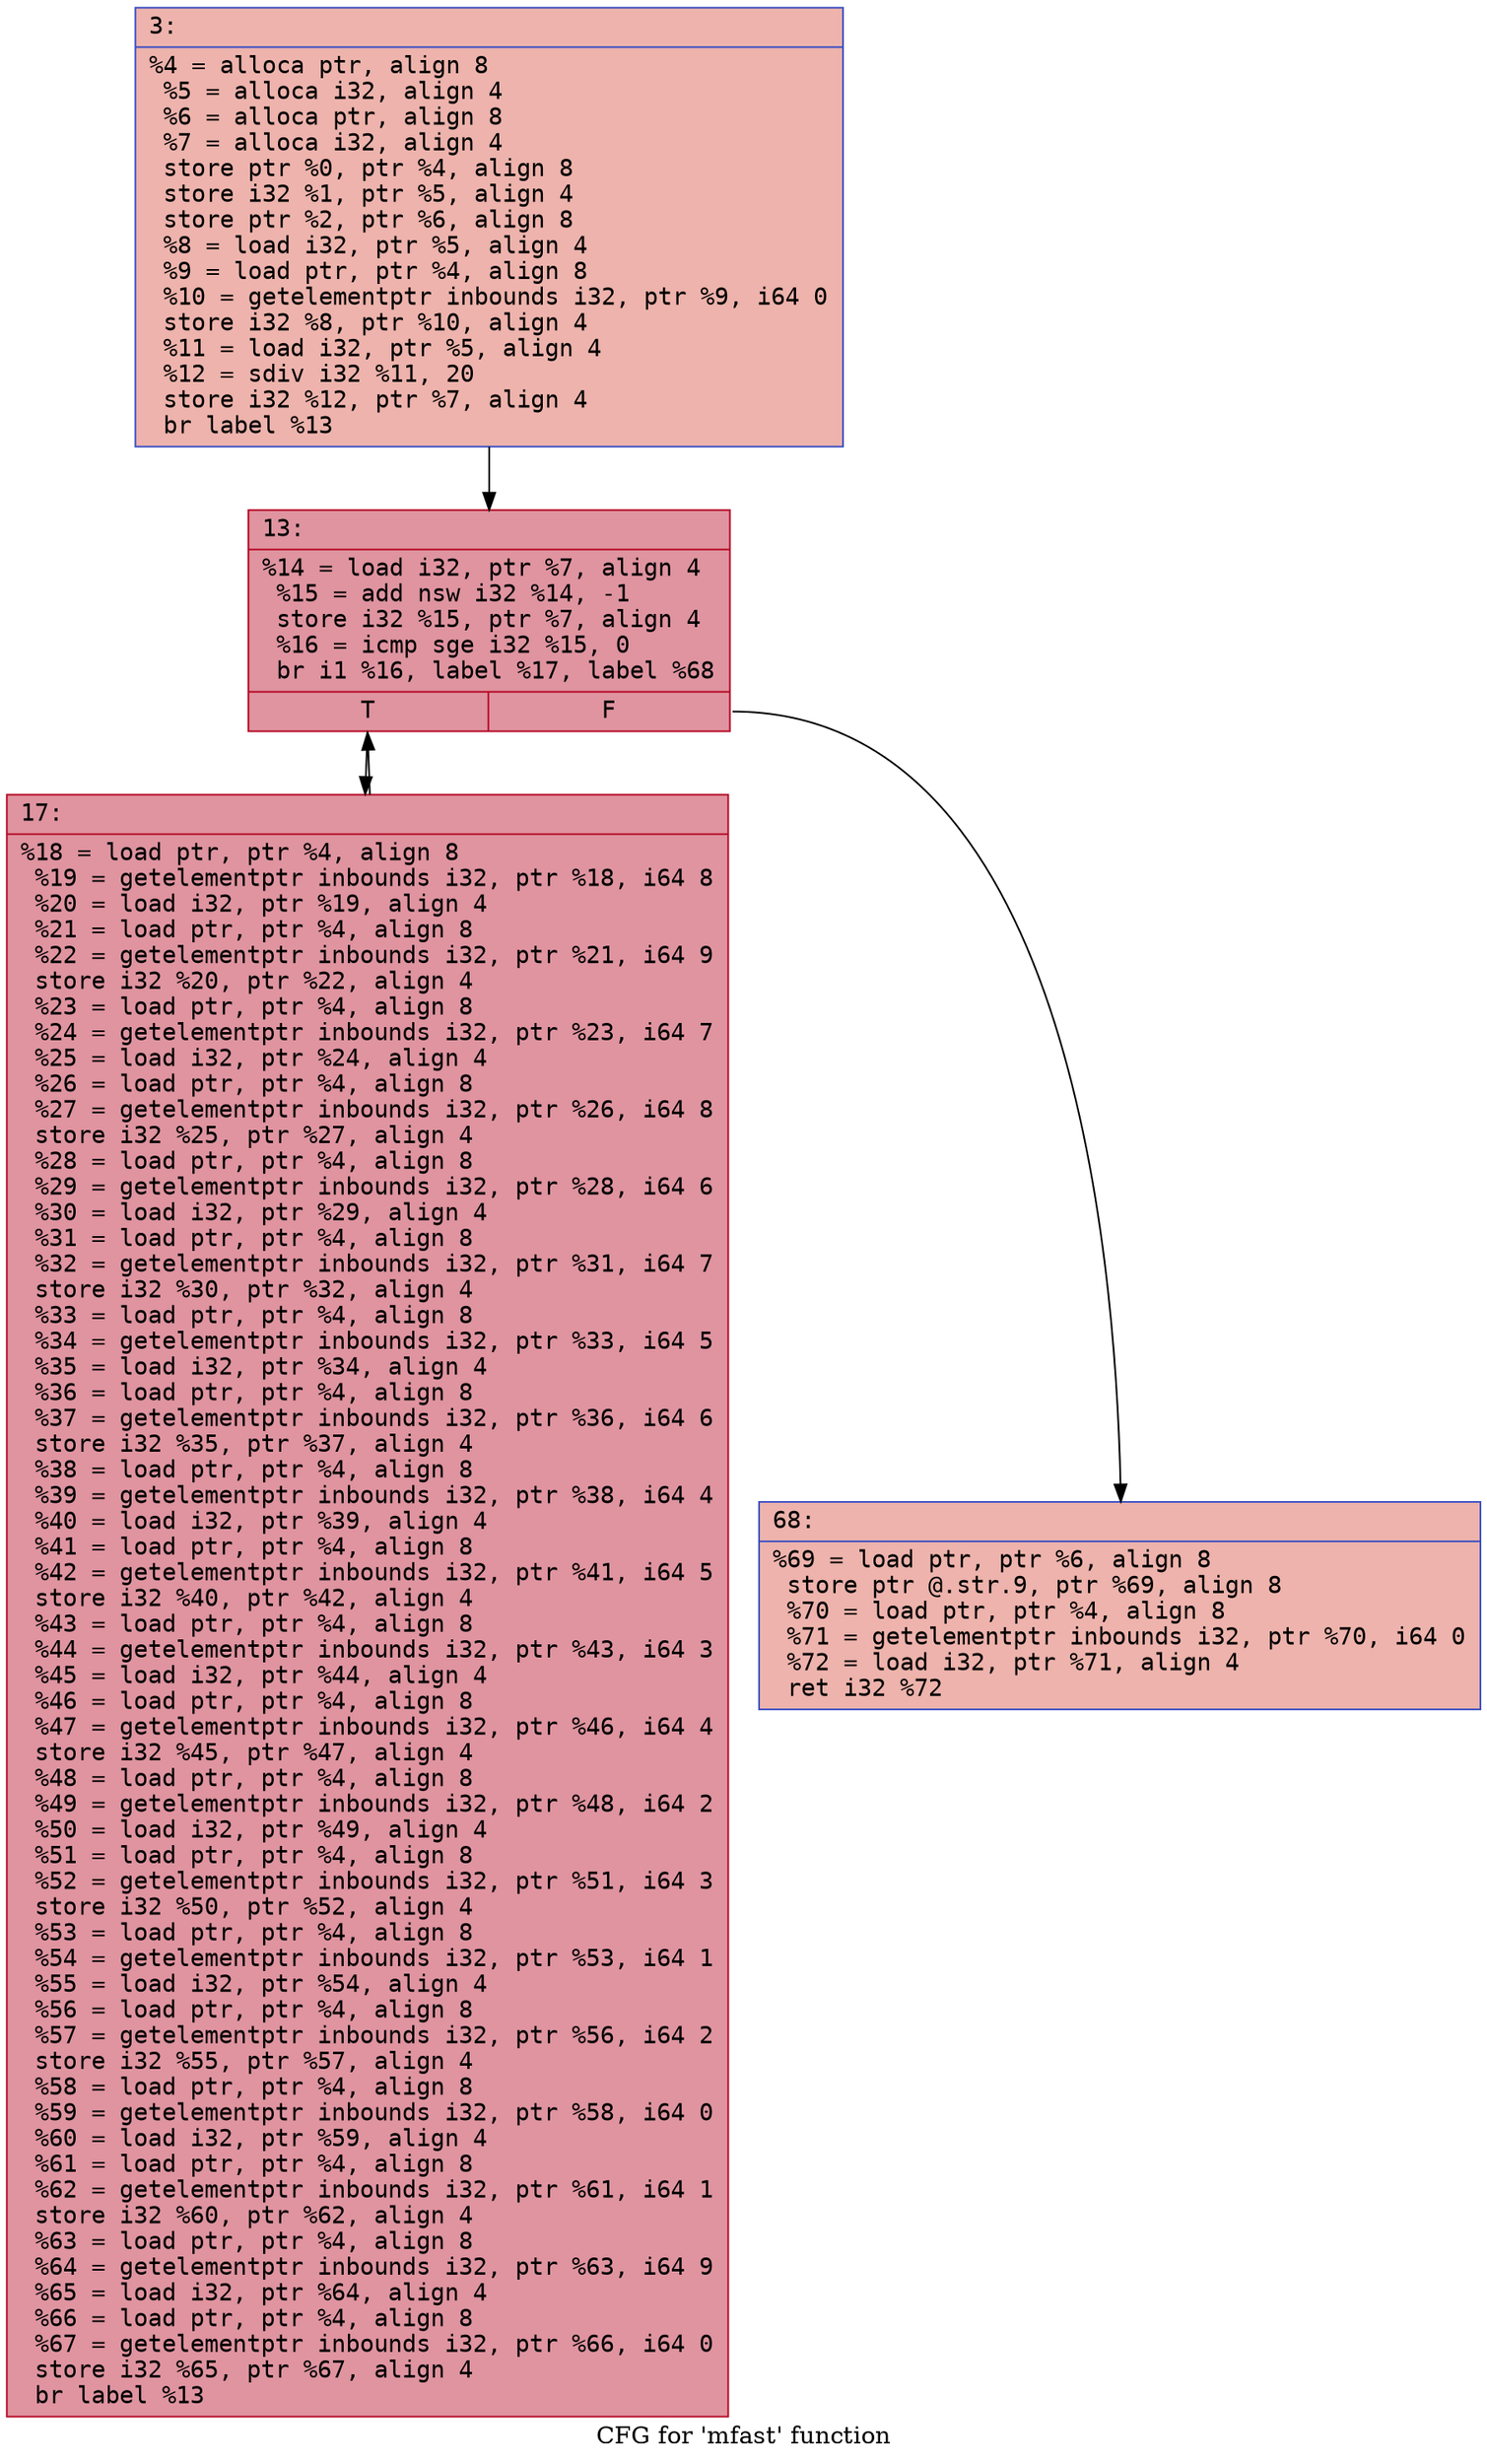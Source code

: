 digraph "CFG for 'mfast' function" {
	label="CFG for 'mfast' function";

	Node0x600003c46fd0 [shape=record,color="#3d50c3ff", style=filled, fillcolor="#d6524470" fontname="Courier",label="{3:\l|  %4 = alloca ptr, align 8\l  %5 = alloca i32, align 4\l  %6 = alloca ptr, align 8\l  %7 = alloca i32, align 4\l  store ptr %0, ptr %4, align 8\l  store i32 %1, ptr %5, align 4\l  store ptr %2, ptr %6, align 8\l  %8 = load i32, ptr %5, align 4\l  %9 = load ptr, ptr %4, align 8\l  %10 = getelementptr inbounds i32, ptr %9, i64 0\l  store i32 %8, ptr %10, align 4\l  %11 = load i32, ptr %5, align 4\l  %12 = sdiv i32 %11, 20\l  store i32 %12, ptr %7, align 4\l  br label %13\l}"];
	Node0x600003c46fd0 -> Node0x600003c47020[tooltip="3 -> 13\nProbability 100.00%" ];
	Node0x600003c47020 [shape=record,color="#b70d28ff", style=filled, fillcolor="#b70d2870" fontname="Courier",label="{13:\l|  %14 = load i32, ptr %7, align 4\l  %15 = add nsw i32 %14, -1\l  store i32 %15, ptr %7, align 4\l  %16 = icmp sge i32 %15, 0\l  br i1 %16, label %17, label %68\l|{<s0>T|<s1>F}}"];
	Node0x600003c47020:s0 -> Node0x600003c47070[tooltip="13 -> 17\nProbability 96.88%" ];
	Node0x600003c47020:s1 -> Node0x600003c470c0[tooltip="13 -> 68\nProbability 3.12%" ];
	Node0x600003c47070 [shape=record,color="#b70d28ff", style=filled, fillcolor="#b70d2870" fontname="Courier",label="{17:\l|  %18 = load ptr, ptr %4, align 8\l  %19 = getelementptr inbounds i32, ptr %18, i64 8\l  %20 = load i32, ptr %19, align 4\l  %21 = load ptr, ptr %4, align 8\l  %22 = getelementptr inbounds i32, ptr %21, i64 9\l  store i32 %20, ptr %22, align 4\l  %23 = load ptr, ptr %4, align 8\l  %24 = getelementptr inbounds i32, ptr %23, i64 7\l  %25 = load i32, ptr %24, align 4\l  %26 = load ptr, ptr %4, align 8\l  %27 = getelementptr inbounds i32, ptr %26, i64 8\l  store i32 %25, ptr %27, align 4\l  %28 = load ptr, ptr %4, align 8\l  %29 = getelementptr inbounds i32, ptr %28, i64 6\l  %30 = load i32, ptr %29, align 4\l  %31 = load ptr, ptr %4, align 8\l  %32 = getelementptr inbounds i32, ptr %31, i64 7\l  store i32 %30, ptr %32, align 4\l  %33 = load ptr, ptr %4, align 8\l  %34 = getelementptr inbounds i32, ptr %33, i64 5\l  %35 = load i32, ptr %34, align 4\l  %36 = load ptr, ptr %4, align 8\l  %37 = getelementptr inbounds i32, ptr %36, i64 6\l  store i32 %35, ptr %37, align 4\l  %38 = load ptr, ptr %4, align 8\l  %39 = getelementptr inbounds i32, ptr %38, i64 4\l  %40 = load i32, ptr %39, align 4\l  %41 = load ptr, ptr %4, align 8\l  %42 = getelementptr inbounds i32, ptr %41, i64 5\l  store i32 %40, ptr %42, align 4\l  %43 = load ptr, ptr %4, align 8\l  %44 = getelementptr inbounds i32, ptr %43, i64 3\l  %45 = load i32, ptr %44, align 4\l  %46 = load ptr, ptr %4, align 8\l  %47 = getelementptr inbounds i32, ptr %46, i64 4\l  store i32 %45, ptr %47, align 4\l  %48 = load ptr, ptr %4, align 8\l  %49 = getelementptr inbounds i32, ptr %48, i64 2\l  %50 = load i32, ptr %49, align 4\l  %51 = load ptr, ptr %4, align 8\l  %52 = getelementptr inbounds i32, ptr %51, i64 3\l  store i32 %50, ptr %52, align 4\l  %53 = load ptr, ptr %4, align 8\l  %54 = getelementptr inbounds i32, ptr %53, i64 1\l  %55 = load i32, ptr %54, align 4\l  %56 = load ptr, ptr %4, align 8\l  %57 = getelementptr inbounds i32, ptr %56, i64 2\l  store i32 %55, ptr %57, align 4\l  %58 = load ptr, ptr %4, align 8\l  %59 = getelementptr inbounds i32, ptr %58, i64 0\l  %60 = load i32, ptr %59, align 4\l  %61 = load ptr, ptr %4, align 8\l  %62 = getelementptr inbounds i32, ptr %61, i64 1\l  store i32 %60, ptr %62, align 4\l  %63 = load ptr, ptr %4, align 8\l  %64 = getelementptr inbounds i32, ptr %63, i64 9\l  %65 = load i32, ptr %64, align 4\l  %66 = load ptr, ptr %4, align 8\l  %67 = getelementptr inbounds i32, ptr %66, i64 0\l  store i32 %65, ptr %67, align 4\l  br label %13\l}"];
	Node0x600003c47070 -> Node0x600003c47020[tooltip="17 -> 13\nProbability 100.00%" ];
	Node0x600003c470c0 [shape=record,color="#3d50c3ff", style=filled, fillcolor="#d6524470" fontname="Courier",label="{68:\l|  %69 = load ptr, ptr %6, align 8\l  store ptr @.str.9, ptr %69, align 8\l  %70 = load ptr, ptr %4, align 8\l  %71 = getelementptr inbounds i32, ptr %70, i64 0\l  %72 = load i32, ptr %71, align 4\l  ret i32 %72\l}"];
}
